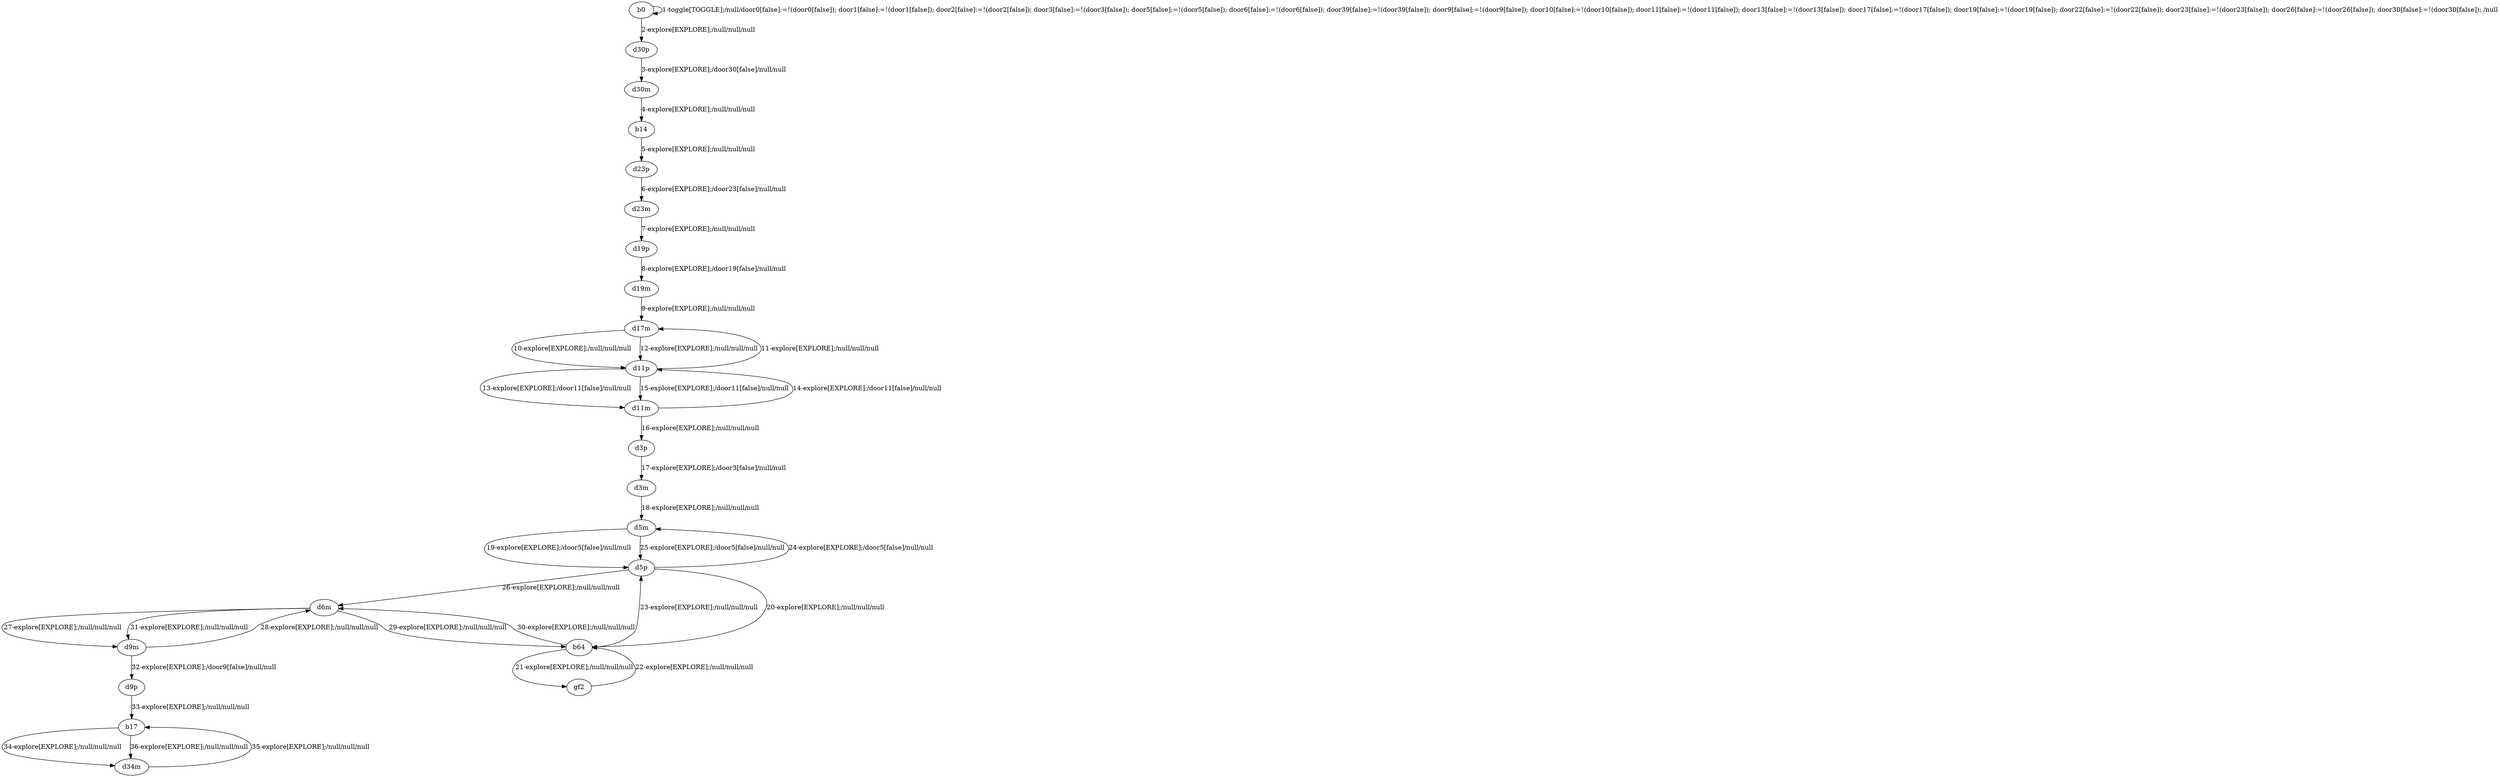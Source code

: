 # Total number of goals covered by this test: 2
# d9m --> d6m
# d5p --> d5m

digraph g {
"b0" -> "b0" [label = "1-toggle[TOGGLE];/null/door0[false]:=!(door0[false]); door1[false]:=!(door1[false]); door2[false]:=!(door2[false]); door3[false]:=!(door3[false]); door5[false]:=!(door5[false]); door6[false]:=!(door6[false]); door39[false]:=!(door39[false]); door9[false]:=!(door9[false]); door10[false]:=!(door10[false]); door11[false]:=!(door11[false]); door13[false]:=!(door13[false]); door17[false]:=!(door17[false]); door19[false]:=!(door19[false]); door22[false]:=!(door22[false]); door23[false]:=!(door23[false]); door26[false]:=!(door26[false]); door30[false]:=!(door30[false]); /null"];
"b0" -> "d30p" [label = "2-explore[EXPLORE];/null/null/null"];
"d30p" -> "d30m" [label = "3-explore[EXPLORE];/door30[false]/null/null"];
"d30m" -> "b14" [label = "4-explore[EXPLORE];/null/null/null"];
"b14" -> "d23p" [label = "5-explore[EXPLORE];/null/null/null"];
"d23p" -> "d23m" [label = "6-explore[EXPLORE];/door23[false]/null/null"];
"d23m" -> "d19p" [label = "7-explore[EXPLORE];/null/null/null"];
"d19p" -> "d19m" [label = "8-explore[EXPLORE];/door19[false]/null/null"];
"d19m" -> "d17m" [label = "9-explore[EXPLORE];/null/null/null"];
"d17m" -> "d11p" [label = "10-explore[EXPLORE];/null/null/null"];
"d11p" -> "d17m" [label = "11-explore[EXPLORE];/null/null/null"];
"d17m" -> "d11p" [label = "12-explore[EXPLORE];/null/null/null"];
"d11p" -> "d11m" [label = "13-explore[EXPLORE];/door11[false]/null/null"];
"d11m" -> "d11p" [label = "14-explore[EXPLORE];/door11[false]/null/null"];
"d11p" -> "d11m" [label = "15-explore[EXPLORE];/door11[false]/null/null"];
"d11m" -> "d3p" [label = "16-explore[EXPLORE];/null/null/null"];
"d3p" -> "d3m" [label = "17-explore[EXPLORE];/door3[false]/null/null"];
"d3m" -> "d5m" [label = "18-explore[EXPLORE];/null/null/null"];
"d5m" -> "d5p" [label = "19-explore[EXPLORE];/door5[false]/null/null"];
"d5p" -> "b64" [label = "20-explore[EXPLORE];/null/null/null"];
"b64" -> "gf2" [label = "21-explore[EXPLORE];/null/null/null"];
"gf2" -> "b64" [label = "22-explore[EXPLORE];/null/null/null"];
"b64" -> "d5p" [label = "23-explore[EXPLORE];/null/null/null"];
"d5p" -> "d5m" [label = "24-explore[EXPLORE];/door5[false]/null/null"];
"d5m" -> "d5p" [label = "25-explore[EXPLORE];/door5[false]/null/null"];
"d5p" -> "d6m" [label = "26-explore[EXPLORE];/null/null/null"];
"d6m" -> "d9m" [label = "27-explore[EXPLORE];/null/null/null"];
"d9m" -> "d6m" [label = "28-explore[EXPLORE];/null/null/null"];
"d6m" -> "b64" [label = "29-explore[EXPLORE];/null/null/null"];
"b64" -> "d6m" [label = "30-explore[EXPLORE];/null/null/null"];
"d6m" -> "d9m" [label = "31-explore[EXPLORE];/null/null/null"];
"d9m" -> "d9p" [label = "32-explore[EXPLORE];/door9[false]/null/null"];
"d9p" -> "b17" [label = "33-explore[EXPLORE];/null/null/null"];
"b17" -> "d34m" [label = "34-explore[EXPLORE];/null/null/null"];
"d34m" -> "b17" [label = "35-explore[EXPLORE];/null/null/null"];
"b17" -> "d34m" [label = "36-explore[EXPLORE];/null/null/null"];
}